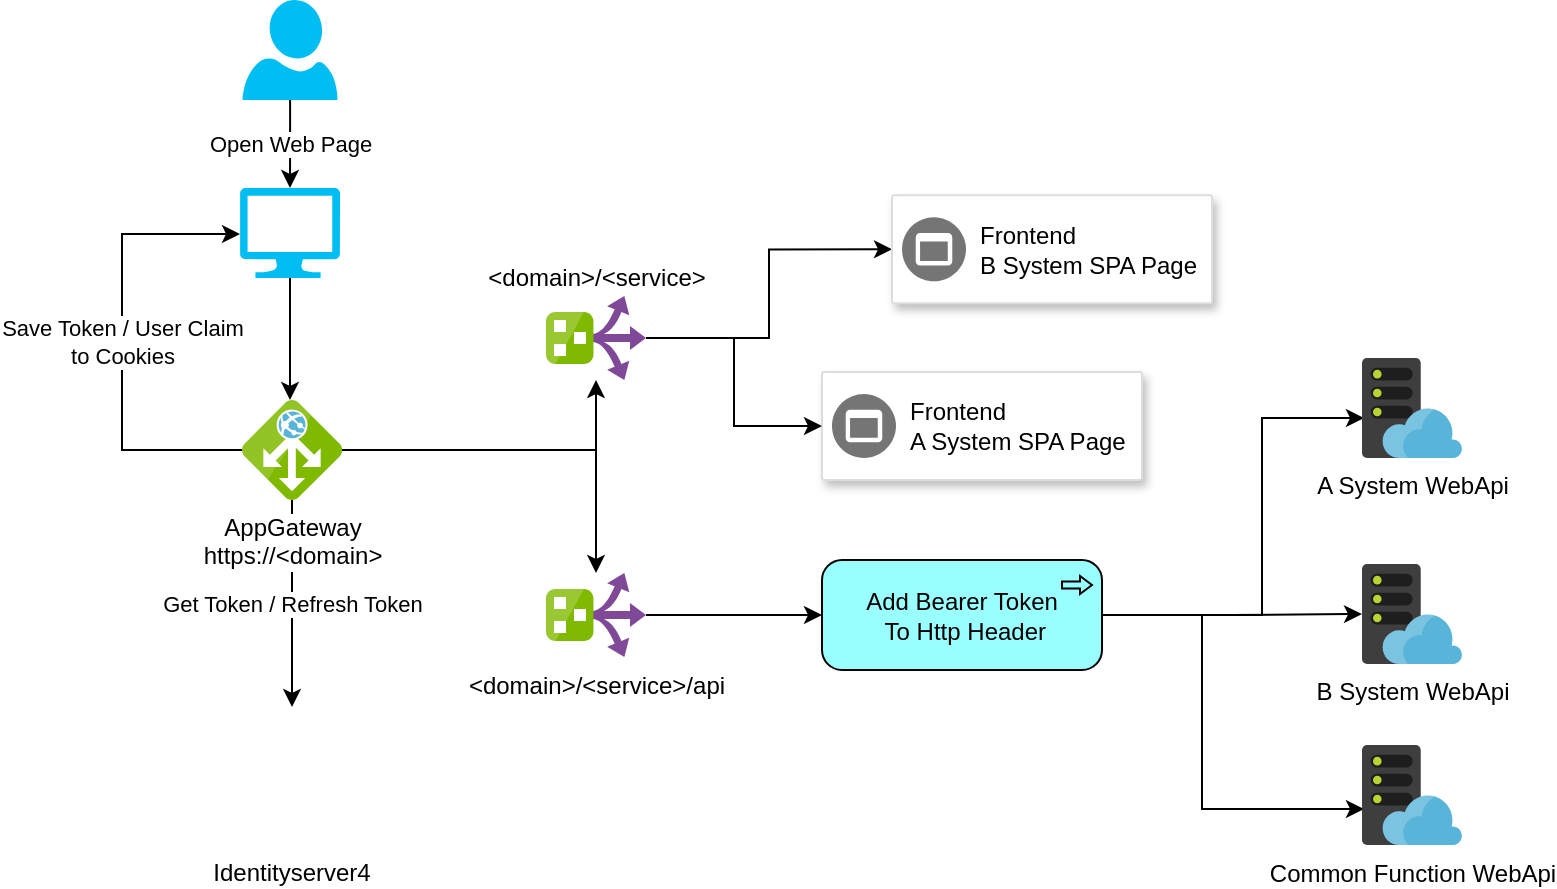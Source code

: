 <mxfile version="20.3.0" type="device"><diagram id="WI9T0HZ2pTsCkuznbFz-" name="Page-1"><mxGraphModel dx="981" dy="-236" grid="1" gridSize="10" guides="1" tooltips="1" connect="1" arrows="1" fold="1" page="1" pageScale="1" pageWidth="1169" pageHeight="827" math="0" shadow="0"><root><mxCell id="0"/><mxCell id="1" parent="0"/><mxCell id="z3-zlnk_Hfb4m_1-O7ZJ-33" value="Open Web Page" style="edgeStyle=orthogonalEdgeStyle;rounded=0;orthogonalLoop=1;jettySize=auto;html=1;entryX=0.5;entryY=0;entryDx=0;entryDy=0;entryPerimeter=0;" parent="1" source="z3-zlnk_Hfb4m_1-O7ZJ-2" target="z3-zlnk_Hfb4m_1-O7ZJ-3" edge="1"><mxGeometry relative="1" as="geometry"/></mxCell><mxCell id="z3-zlnk_Hfb4m_1-O7ZJ-2" value="" style="verticalLabelPosition=bottom;html=1;verticalAlign=top;align=center;strokeColor=none;fillColor=#00BEF2;shape=mxgraph.azure.user;" parent="1" vertex="1"><mxGeometry x="240.25" y="890" width="47.5" height="50" as="geometry"/></mxCell><mxCell id="z3-zlnk_Hfb4m_1-O7ZJ-34" style="edgeStyle=orthogonalEdgeStyle;rounded=0;orthogonalLoop=1;jettySize=auto;html=1;entryX=0.48;entryY=0;entryDx=0;entryDy=0;entryPerimeter=0;" parent="1" source="z3-zlnk_Hfb4m_1-O7ZJ-3" target="z3-zlnk_Hfb4m_1-O7ZJ-1" edge="1"><mxGeometry relative="1" as="geometry"/></mxCell><mxCell id="z3-zlnk_Hfb4m_1-O7ZJ-3" value="" style="verticalLabelPosition=bottom;html=1;verticalAlign=top;align=center;strokeColor=none;fillColor=#00BEF2;shape=mxgraph.azure.computer;pointerEvents=1;" parent="1" vertex="1"><mxGeometry x="239" y="984" width="50" height="45" as="geometry"/></mxCell><mxCell id="z3-zlnk_Hfb4m_1-O7ZJ-4" value="" style="strokeColor=#dddddd;shadow=1;strokeWidth=1;rounded=1;absoluteArcSize=1;arcSize=2;" parent="1" vertex="1"><mxGeometry x="530" y="1076" width="160" height="54" as="geometry"/></mxCell><mxCell id="z3-zlnk_Hfb4m_1-O7ZJ-5" value="Frontend&lt;br&gt;A System SPA Page" style="sketch=0;dashed=0;connectable=0;html=1;fillColor=#757575;strokeColor=none;shape=mxgraph.gcp2.frontend_platform_services;part=1;labelPosition=right;verticalLabelPosition=middle;align=left;verticalAlign=middle;spacingLeft=5;fontSize=12;" parent="z3-zlnk_Hfb4m_1-O7ZJ-4" vertex="1"><mxGeometry y="0.5" width="32" height="32" relative="1" as="geometry"><mxPoint x="5" y="-16" as="offset"/></mxGeometry></mxCell><mxCell id="z3-zlnk_Hfb4m_1-O7ZJ-39" style="edgeStyle=orthogonalEdgeStyle;rounded=0;orthogonalLoop=1;jettySize=auto;html=1;entryX=0;entryY=0.5;entryDx=0;entryDy=0;" parent="1" source="z3-zlnk_Hfb4m_1-O7ZJ-25" target="onjbGN8xjTctzTyq8wtD-2" edge="1"><mxGeometry relative="1" as="geometry"><mxPoint x="530" y="1020.94" as="targetPoint"/></mxGeometry></mxCell><mxCell id="z3-zlnk_Hfb4m_1-O7ZJ-40" style="edgeStyle=orthogonalEdgeStyle;rounded=0;orthogonalLoop=1;jettySize=auto;html=1;entryX=0;entryY=0.5;entryDx=0;entryDy=0;" parent="1" source="z3-zlnk_Hfb4m_1-O7ZJ-25" target="z3-zlnk_Hfb4m_1-O7ZJ-4" edge="1"><mxGeometry relative="1" as="geometry"/></mxCell><mxCell id="z3-zlnk_Hfb4m_1-O7ZJ-25" value="&amp;lt;domain&amp;gt;/&amp;lt;service&amp;gt;" style="sketch=0;aspect=fixed;html=1;points=[];align=center;image;fontSize=12;image=img/lib/mscae/Route_Filter.svg;labelPosition=center;verticalLabelPosition=top;verticalAlign=bottom;" parent="1" vertex="1"><mxGeometry x="392" y="1038" width="50" height="42" as="geometry"/></mxCell><mxCell id="z3-zlnk_Hfb4m_1-O7ZJ-41" style="edgeStyle=orthogonalEdgeStyle;rounded=0;orthogonalLoop=1;jettySize=auto;html=1;entryX=0;entryY=0.5;entryDx=0;entryDy=0;entryPerimeter=0;" parent="1" source="z3-zlnk_Hfb4m_1-O7ZJ-26" target="z3-zlnk_Hfb4m_1-O7ZJ-29" edge="1"><mxGeometry relative="1" as="geometry"/></mxCell><mxCell id="z3-zlnk_Hfb4m_1-O7ZJ-26" value="&amp;lt;domain&amp;gt;/&amp;lt;service&amp;gt;/api" style="sketch=0;aspect=fixed;html=1;points=[];align=center;image;fontSize=12;image=img/lib/mscae/Route_Filter.svg;" parent="1" vertex="1"><mxGeometry x="392" y="1176.5" width="50" height="42" as="geometry"/></mxCell><mxCell id="z3-zlnk_Hfb4m_1-O7ZJ-42" style="edgeStyle=orthogonalEdgeStyle;rounded=0;orthogonalLoop=1;jettySize=auto;html=1;" parent="1" source="z3-zlnk_Hfb4m_1-O7ZJ-29" target="z3-zlnk_Hfb4m_1-O7ZJ-14" edge="1"><mxGeometry relative="1" as="geometry"/></mxCell><mxCell id="z3-zlnk_Hfb4m_1-O7ZJ-43" style="edgeStyle=orthogonalEdgeStyle;rounded=0;orthogonalLoop=1;jettySize=auto;html=1;entryX=0.02;entryY=0.6;entryDx=0;entryDy=0;entryPerimeter=0;" parent="1" source="z3-zlnk_Hfb4m_1-O7ZJ-29" target="z3-zlnk_Hfb4m_1-O7ZJ-16" edge="1"><mxGeometry relative="1" as="geometry"><Array as="points"><mxPoint x="750" y="1198"/><mxPoint x="750" y="1099"/></Array></mxGeometry></mxCell><mxCell id="z3-zlnk_Hfb4m_1-O7ZJ-44" style="edgeStyle=orthogonalEdgeStyle;rounded=0;orthogonalLoop=1;jettySize=auto;html=1;entryX=0.02;entryY=0.64;entryDx=0;entryDy=0;entryPerimeter=0;" parent="1" source="z3-zlnk_Hfb4m_1-O7ZJ-29" target="z3-zlnk_Hfb4m_1-O7ZJ-15" edge="1"><mxGeometry relative="1" as="geometry"><Array as="points"><mxPoint x="720" y="1198"/><mxPoint x="720" y="1294"/></Array></mxGeometry></mxCell><mxCell id="z3-zlnk_Hfb4m_1-O7ZJ-29" value="Add Bearer Token&lt;br&gt;&amp;nbsp;To Http Header" style="html=1;outlineConnect=0;whiteSpace=wrap;fillColor=#99ffff;shape=mxgraph.archimate3.application;appType=proc;archiType=rounded;" parent="1" vertex="1"><mxGeometry x="530" y="1170" width="140" height="55" as="geometry"/></mxCell><mxCell id="z3-zlnk_Hfb4m_1-O7ZJ-31" value="Get Token / Refresh Token" style="edgeStyle=orthogonalEdgeStyle;rounded=0;orthogonalLoop=1;jettySize=auto;html=1;entryX=0.5;entryY=0;entryDx=0;entryDy=0;" parent="1" source="z3-zlnk_Hfb4m_1-O7ZJ-1" target="JrRLlRk_7xxY6lYXr-eH-4" edge="1"><mxGeometry relative="1" as="geometry"><mxPoint x="265" y="1252.5" as="targetPoint"/></mxGeometry></mxCell><mxCell id="z3-zlnk_Hfb4m_1-O7ZJ-35" style="edgeStyle=orthogonalEdgeStyle;rounded=0;orthogonalLoop=1;jettySize=auto;html=1;" parent="1" source="z3-zlnk_Hfb4m_1-O7ZJ-1" target="z3-zlnk_Hfb4m_1-O7ZJ-25" edge="1"><mxGeometry relative="1" as="geometry"/></mxCell><mxCell id="z3-zlnk_Hfb4m_1-O7ZJ-36" style="edgeStyle=orthogonalEdgeStyle;rounded=0;orthogonalLoop=1;jettySize=auto;html=1;" parent="1" source="z3-zlnk_Hfb4m_1-O7ZJ-1" target="z3-zlnk_Hfb4m_1-O7ZJ-26" edge="1"><mxGeometry relative="1" as="geometry"/></mxCell><mxCell id="JrRLlRk_7xxY6lYXr-eH-5" value="Save Token / User Claim&lt;br&gt;to Cookies" style="edgeStyle=orthogonalEdgeStyle;rounded=0;orthogonalLoop=1;jettySize=auto;html=1;entryX=0;entryY=0.5;entryDx=0;entryDy=0;entryPerimeter=0;" parent="1" source="z3-zlnk_Hfb4m_1-O7ZJ-1" target="z3-zlnk_Hfb4m_1-O7ZJ-3" edge="1"><mxGeometry relative="1" as="geometry"><Array as="points"><mxPoint x="180" y="1115"/><mxPoint x="180" y="1007"/><mxPoint x="239" y="1007"/></Array></mxGeometry></mxCell><mxCell id="z3-zlnk_Hfb4m_1-O7ZJ-1" value="AppGateway&lt;br&gt;https://&amp;lt;domain&amp;gt;" style="sketch=0;aspect=fixed;html=1;points=[];align=center;image;fontSize=12;image=img/lib/mscae/Application_Gateway.svg;" parent="1" vertex="1"><mxGeometry x="240" y="1090" width="50" height="50" as="geometry"/></mxCell><mxCell id="z3-zlnk_Hfb4m_1-O7ZJ-38" value="" style="shape=image;verticalLabelPosition=bottom;labelBackgroundColor=#ffffff;verticalAlign=top;aspect=fixed;imageAspect=0;image=https://www.nginx.com/wp-content/uploads/2018/08/NGINX-logo-rgb-large.png;" parent="1" vertex="1"><mxGeometry x="600" y="1059.705" width="90" height="30.29" as="geometry"/></mxCell><mxCell id="JrRLlRk_7xxY6lYXr-eH-4" value="Identityserver4" style="shape=image;verticalLabelPosition=bottom;labelBackgroundColor=#ffffff;verticalAlign=top;aspect=fixed;imageAspect=0;image=https://raw.githubusercontent.com/IdentityServer/IdentityServer4/main/docs/images/logo.png;" parent="1" vertex="1"><mxGeometry x="230.5" y="1243.5" width="69" height="69" as="geometry"/></mxCell><mxCell id="z3-zlnk_Hfb4m_1-O7ZJ-14" value="B System WebApi" style="sketch=0;aspect=fixed;html=1;points=[];align=center;image;fontSize=12;image=img/lib/mscae/WebHosting.svg;" parent="1" vertex="1"><mxGeometry x="800" y="1172" width="50" height="50" as="geometry"/></mxCell><mxCell id="z3-zlnk_Hfb4m_1-O7ZJ-15" value="Common Function WebApi" style="sketch=0;aspect=fixed;html=1;points=[];align=center;image;fontSize=12;image=img/lib/mscae/WebHosting.svg;" parent="1" vertex="1"><mxGeometry x="800" y="1262.5" width="50" height="50" as="geometry"/></mxCell><mxCell id="z3-zlnk_Hfb4m_1-O7ZJ-16" value="A System WebApi" style="sketch=0;aspect=fixed;html=1;points=[];align=center;image;fontSize=12;image=img/lib/mscae/WebHosting.svg;" parent="1" vertex="1"><mxGeometry x="800" y="1069" width="50" height="50" as="geometry"/></mxCell><mxCell id="onjbGN8xjTctzTyq8wtD-2" value="" style="strokeColor=#dddddd;shadow=1;strokeWidth=1;rounded=1;absoluteArcSize=1;arcSize=2;" vertex="1" parent="1"><mxGeometry x="565" y="987.65" width="160" height="54" as="geometry"/></mxCell><mxCell id="onjbGN8xjTctzTyq8wtD-3" value="Frontend&lt;br&gt;B System SPA Page" style="sketch=0;dashed=0;connectable=0;html=1;fillColor=#757575;strokeColor=none;shape=mxgraph.gcp2.frontend_platform_services;part=1;labelPosition=right;verticalLabelPosition=middle;align=left;verticalAlign=middle;spacingLeft=5;fontSize=12;" vertex="1" parent="onjbGN8xjTctzTyq8wtD-2"><mxGeometry y="0.5" width="32" height="32" relative="1" as="geometry"><mxPoint x="5" y="-16" as="offset"/></mxGeometry></mxCell><mxCell id="onjbGN8xjTctzTyq8wtD-4" value="" style="shape=image;verticalLabelPosition=bottom;labelBackgroundColor=#ffffff;verticalAlign=top;aspect=fixed;imageAspect=0;image=https://www.nginx.com/wp-content/uploads/2018/08/NGINX-logo-rgb-large.png;" vertex="1" parent="1"><mxGeometry x="635" y="971.355" width="90" height="30.29" as="geometry"/></mxCell></root></mxGraphModel></diagram></mxfile>